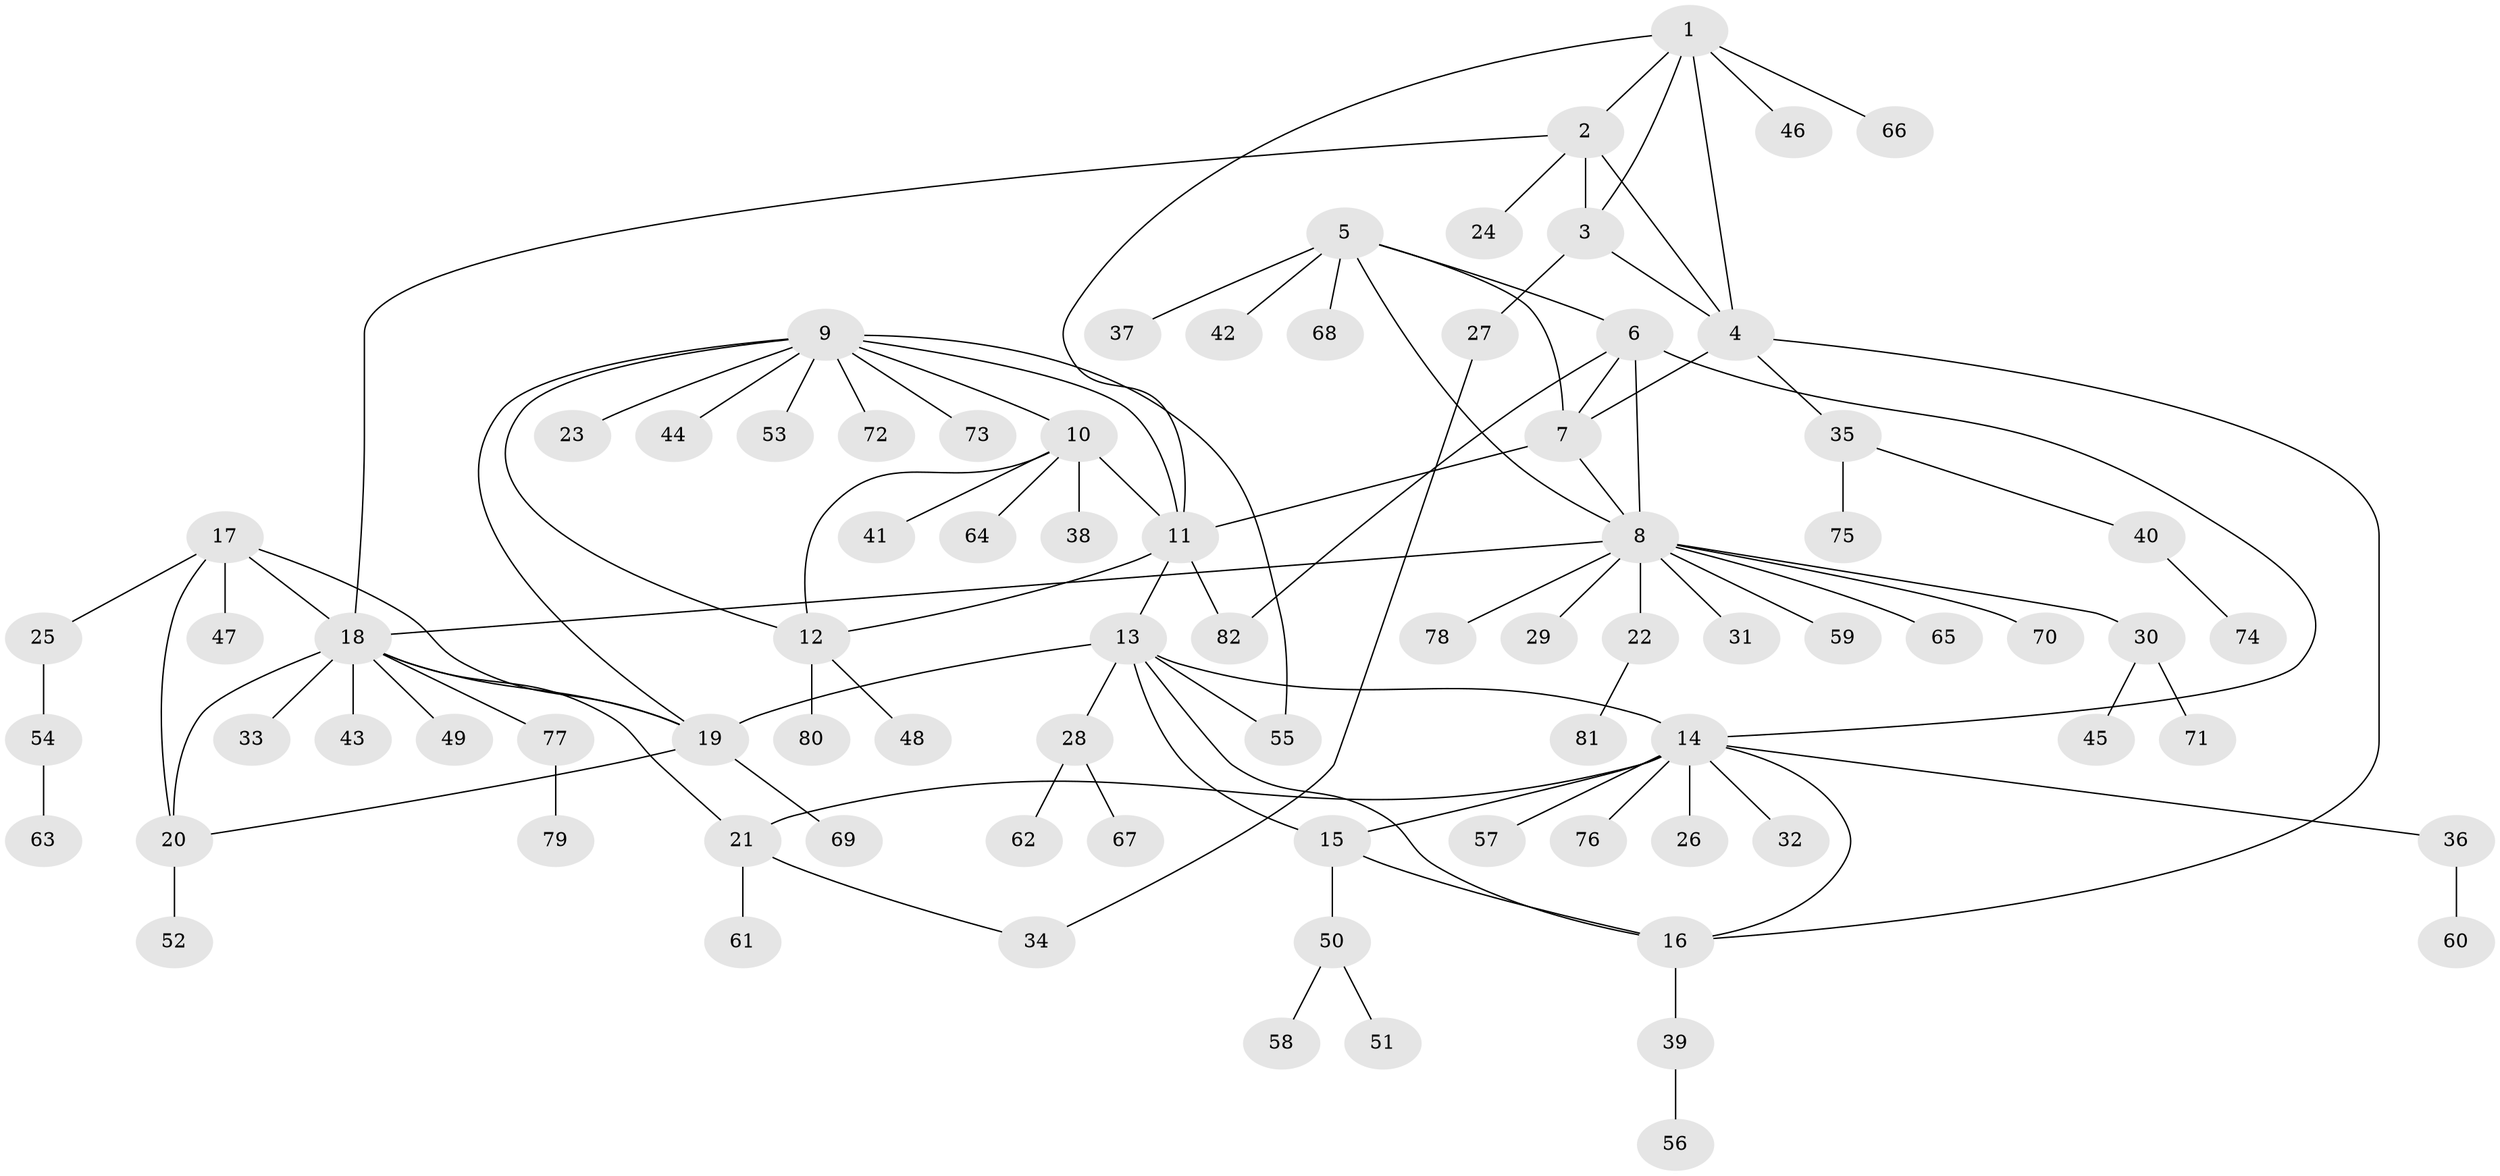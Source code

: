 // coarse degree distribution, {4: 0.06557377049180328, 7: 0.01639344262295082, 3: 0.04918032786885246, 13: 0.01639344262295082, 12: 0.01639344262295082, 6: 0.01639344262295082, 8: 0.01639344262295082, 11: 0.03278688524590164, 1: 0.639344262295082, 2: 0.13114754098360656}
// Generated by graph-tools (version 1.1) at 2025/42/03/06/25 10:42:14]
// undirected, 82 vertices, 106 edges
graph export_dot {
graph [start="1"]
  node [color=gray90,style=filled];
  1;
  2;
  3;
  4;
  5;
  6;
  7;
  8;
  9;
  10;
  11;
  12;
  13;
  14;
  15;
  16;
  17;
  18;
  19;
  20;
  21;
  22;
  23;
  24;
  25;
  26;
  27;
  28;
  29;
  30;
  31;
  32;
  33;
  34;
  35;
  36;
  37;
  38;
  39;
  40;
  41;
  42;
  43;
  44;
  45;
  46;
  47;
  48;
  49;
  50;
  51;
  52;
  53;
  54;
  55;
  56;
  57;
  58;
  59;
  60;
  61;
  62;
  63;
  64;
  65;
  66;
  67;
  68;
  69;
  70;
  71;
  72;
  73;
  74;
  75;
  76;
  77;
  78;
  79;
  80;
  81;
  82;
  1 -- 2;
  1 -- 3;
  1 -- 4;
  1 -- 11;
  1 -- 46;
  1 -- 66;
  2 -- 3;
  2 -- 4;
  2 -- 18;
  2 -- 24;
  3 -- 4;
  3 -- 27;
  4 -- 7;
  4 -- 16;
  4 -- 35;
  5 -- 6;
  5 -- 7;
  5 -- 8;
  5 -- 37;
  5 -- 42;
  5 -- 68;
  6 -- 7;
  6 -- 8;
  6 -- 14;
  6 -- 82;
  7 -- 8;
  7 -- 11;
  8 -- 18;
  8 -- 22;
  8 -- 29;
  8 -- 30;
  8 -- 31;
  8 -- 59;
  8 -- 65;
  8 -- 70;
  8 -- 78;
  9 -- 10;
  9 -- 11;
  9 -- 12;
  9 -- 19;
  9 -- 23;
  9 -- 44;
  9 -- 53;
  9 -- 55;
  9 -- 72;
  9 -- 73;
  10 -- 11;
  10 -- 12;
  10 -- 38;
  10 -- 41;
  10 -- 64;
  11 -- 12;
  11 -- 13;
  11 -- 82;
  12 -- 48;
  12 -- 80;
  13 -- 14;
  13 -- 15;
  13 -- 16;
  13 -- 19;
  13 -- 28;
  13 -- 55;
  14 -- 15;
  14 -- 16;
  14 -- 21;
  14 -- 26;
  14 -- 32;
  14 -- 36;
  14 -- 57;
  14 -- 76;
  15 -- 16;
  15 -- 50;
  16 -- 39;
  17 -- 18;
  17 -- 19;
  17 -- 20;
  17 -- 25;
  17 -- 47;
  18 -- 19;
  18 -- 20;
  18 -- 21;
  18 -- 33;
  18 -- 43;
  18 -- 49;
  18 -- 77;
  19 -- 20;
  19 -- 69;
  20 -- 52;
  21 -- 34;
  21 -- 61;
  22 -- 81;
  25 -- 54;
  27 -- 34;
  28 -- 62;
  28 -- 67;
  30 -- 45;
  30 -- 71;
  35 -- 40;
  35 -- 75;
  36 -- 60;
  39 -- 56;
  40 -- 74;
  50 -- 51;
  50 -- 58;
  54 -- 63;
  77 -- 79;
}
